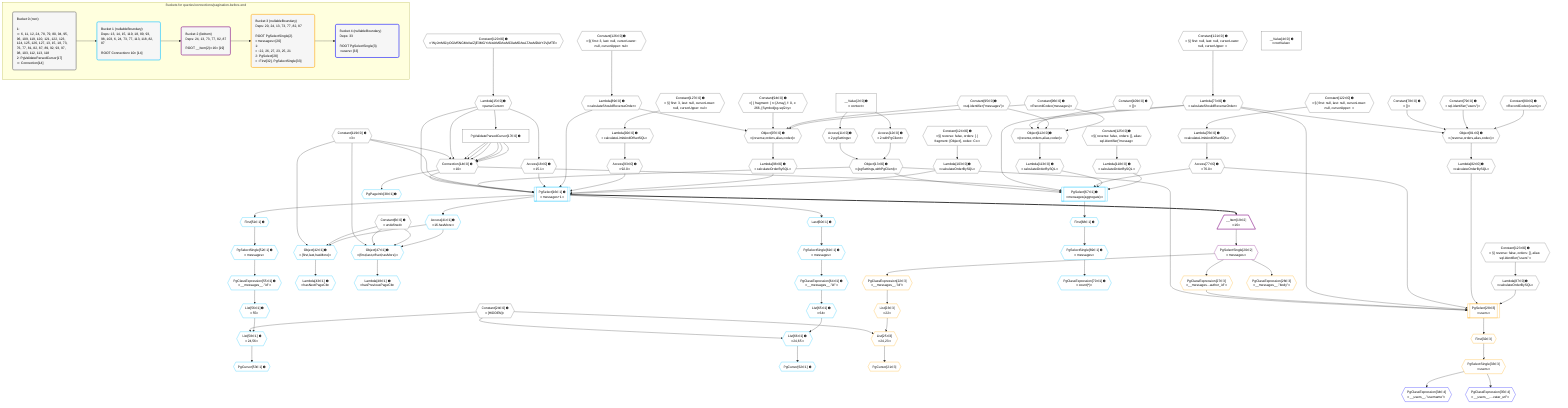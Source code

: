%%{init: {'themeVariables': { 'fontSize': '12px'}}}%%
graph TD
    classDef path fill:#eee,stroke:#000,color:#000
    classDef plan fill:#fff,stroke-width:1px,color:#000
    classDef itemplan fill:#fff,stroke-width:2px,color:#000
    classDef unbatchedplan fill:#dff,stroke-width:1px,color:#000
    classDef sideeffectplan fill:#fcc,stroke-width:2px,color:#000
    classDef bucket fill:#f6f6f6,color:#000,stroke-width:2px,text-align:left


    %% plan dependencies
    Connection14{{"Connection[14∈0] ➊<br />ᐸ10ᐳ"}}:::plan
    Constant119{{"Constant[119∈0] ➊<br />ᐸ3ᐳ"}}:::plan
    Lambda15{{"Lambda[15∈0] ➊<br />ᐸparseCursorᐳ"}}:::plan
    PgValidateParsedCursor17["PgValidateParsedCursor[17∈0] ➊"]:::plan
    Constant119 & Lambda15 & PgValidateParsedCursor17 & PgValidateParsedCursor17 & PgValidateParsedCursor17 & PgValidateParsedCursor17 & PgValidateParsedCursor17 & PgValidateParsedCursor17 --> Connection14
    Object81{{"Object[81∈0] ➊<br />ᐸ{reverse,orders,alias,codec}ᐳ"}}:::plan
    Lambda73{{"Lambda[73∈0] ➊<br />ᐸcalculateShouldReverseOrderᐳ"}}:::plan
    Constant78{{"Constant[78∈0] ➊<br />ᐸ[]ᐳ"}}:::plan
    Constant79{{"Constant[79∈0] ➊<br />ᐸsql.identifier(”users”)ᐳ"}}:::plan
    Constant80{{"Constant[80∈0] ➊<br />ᐸRecordCodec(users)ᐳ"}}:::plan
    Lambda73 & Constant78 & Constant79 & Constant80 --> Object81
    Object97{{"Object[97∈0] ➊<br />ᐸ{reverse,orders,alias,codec}ᐳ"}}:::plan
    Lambda89{{"Lambda[89∈0] ➊<br />ᐸcalculateShouldReverseOrderᐳ"}}:::plan
    Constant94{{"Constant[94∈0] ➊<br />ᐸ[ { fragment: { n: [Array], f: 0, c: 266, [Symbol(pg-sql2-tyᐳ"}}:::plan
    Constant95{{"Constant[95∈0] ➊<br />ᐸsql.identifier(”messages”)ᐳ"}}:::plan
    Constant96{{"Constant[96∈0] ➊<br />ᐸRecordCodec(messages)ᐳ"}}:::plan
    Lambda89 & Constant94 & Constant95 & Constant96 --> Object97
    Object112{{"Object[112∈0] ➊<br />ᐸ{reverse,orders,alias,codec}ᐳ"}}:::plan
    Constant109{{"Constant[109∈0] ➊<br />ᐸ[]ᐳ"}}:::plan
    Lambda73 & Constant109 & Constant95 & Constant96 --> Object112
    Object13{{"Object[13∈0] ➊<br />ᐸ{pgSettings,withPgClient}ᐳ"}}:::plan
    Access11{{"Access[11∈0] ➊<br />ᐸ2.pgSettingsᐳ"}}:::plan
    Access12{{"Access[12∈0] ➊<br />ᐸ2.withPgClientᐳ"}}:::plan
    Access11 & Access12 --> Object13
    __Value2["__Value[2∈0] ➊<br />ᐸcontextᐳ"]:::plan
    __Value2 --> Access11
    __Value2 --> Access12
    Constant120{{"Constant[120∈0] ➊<br />ᐸ'WyJmMGIyOGM5NGMxIiwiZjE3MGYxNzAtMDAwMC0wMDAwLTAwMDAtY2VjMTEᐳ"}}:::plan
    Constant120 --> Lambda15
    Lambda15 --> PgValidateParsedCursor17
    Access18{{"Access[18∈0] ➊<br />ᐸ15.1ᐳ"}}:::plan
    Lambda15 --> Access18
    Constant121{{"Constant[121∈0] ➊<br />ᐸ§{ first: null, last: null, cursorLower: null, cursorUpper: ᐳ"}}:::plan
    Constant121 --> Lambda73
    Lambda76{{"Lambda[76∈0] ➊<br />ᐸcalculateLimitAndOffsetSQLᐳ"}}:::plan
    Constant122{{"Constant[122∈0] ➊<br />ᐸ§{ first: null, last: null, cursorLower: null, cursorUpper: ᐳ"}}:::plan
    Constant122 --> Lambda76
    Access77{{"Access[77∈0] ➊<br />ᐸ76.0ᐳ"}}:::plan
    Lambda76 --> Access77
    Lambda82{{"Lambda[82∈0] ➊<br />ᐸcalculateOrderBySQLᐳ"}}:::plan
    Object81 --> Lambda82
    Lambda87{{"Lambda[87∈0] ➊<br />ᐸcalculateOrderBySQLᐳ"}}:::plan
    Constant123{{"Constant[123∈0] ➊<br />ᐸ§{ reverse: false, orders: [], alias: sql.identifier(”users”ᐳ"}}:::plan
    Constant123 --> Lambda87
    Constant126{{"Constant[126∈0] ➊<br />ᐸ§{ first: 3, last: null, cursorLower: null, cursorUpper: nulᐳ"}}:::plan
    Constant126 --> Lambda89
    Lambda92{{"Lambda[92∈0] ➊<br />ᐸcalculateLimitAndOffsetSQLᐳ"}}:::plan
    Constant127{{"Constant[127∈0] ➊<br />ᐸ§{ first: 3, last: null, cursorLower: null, cursorUpper: nulᐳ"}}:::plan
    Constant127 --> Lambda92
    Access93{{"Access[93∈0] ➊<br />ᐸ92.0ᐳ"}}:::plan
    Lambda92 --> Access93
    Lambda98{{"Lambda[98∈0] ➊<br />ᐸcalculateOrderBySQLᐳ"}}:::plan
    Object97 --> Lambda98
    Lambda103{{"Lambda[103∈0] ➊<br />ᐸcalculateOrderBySQLᐳ"}}:::plan
    Constant124{{"Constant[124∈0] ➊<br />ᐸ§{ reverse: false, orders: [ { fragment: [Object], codec: Coᐳ"}}:::plan
    Constant124 --> Lambda103
    Lambda113{{"Lambda[113∈0] ➊<br />ᐸcalculateOrderBySQLᐳ"}}:::plan
    Object112 --> Lambda113
    Lambda118{{"Lambda[118∈0] ➊<br />ᐸcalculateOrderBySQLᐳ"}}:::plan
    Constant125{{"Constant[125∈0] ➊<br />ᐸ§{ reverse: false, orders: [], alias: sql.identifier(”messagᐳ"}}:::plan
    Constant125 --> Lambda118
    __Value4["__Value[4∈0] ➊<br />ᐸrootValueᐳ"]:::plan
    Constant6{{"Constant[6∈0] ➊<br />ᐸundefinedᐳ"}}:::plan
    Constant24{{"Constant[24∈0] ➊<br />ᐸ[HIDDEN]ᐳ"}}:::plan
    PgSelect16[["PgSelect[16∈1] ➊<br />ᐸmessages+1ᐳ"]]:::plan
    Object13 & Connection14 & Lambda15 & Constant119 & Access18 & Lambda89 & Access93 & Lambda98 & Lambda103 --> PgSelect16
    PgSelect67[["PgSelect[67∈1] ➊<br />ᐸmessages(aggregate)ᐳ"]]:::plan
    Object13 & Connection14 & Lambda73 & Access77 & Lambda113 & Lambda118 --> PgSelect67
    Object47{{"Object[47∈1] ➊<br />ᐸ{first,last,offset,hasMore}ᐳ"}}:::plan
    Access41{{"Access[41∈1] ➊<br />ᐸ16.hasMoreᐳ"}}:::plan
    Constant119 & Constant6 & Constant6 & Access41 --> Object47
    Object42{{"Object[42∈1] ➊<br />ᐸ{first,last,hasMore}ᐳ"}}:::plan
    Constant119 & Constant6 & Access41 --> Object42
    List58{{"List[58∈1] ➊<br />ᐸ24,56ᐳ"}}:::plan
    List56{{"List[56∈1] ➊<br />ᐸ55ᐳ"}}:::plan
    Constant24 & List56 --> List58
    List66{{"List[66∈1] ➊<br />ᐸ24,65ᐳ"}}:::plan
    List65{{"List[65∈1] ➊<br />ᐸ64ᐳ"}}:::plan
    Constant24 & List65 --> List66
    PgPageInfo38{{"PgPageInfo[38∈1] ➊"}}:::plan
    Connection14 --> PgPageInfo38
    PgSelect16 --> Access41
    Lambda43{{"Lambda[43∈1] ➊<br />ᐸhasNextPageCbᐳ"}}:::plan
    Object42 --> Lambda43
    Lambda48{{"Lambda[48∈1] ➊<br />ᐸhasPreviousPageCbᐳ"}}:::plan
    Object47 --> Lambda48
    First51{{"First[51∈1] ➊"}}:::plan
    PgSelect16 --> First51
    PgSelectSingle52{{"PgSelectSingle[52∈1] ➊<br />ᐸmessagesᐳ"}}:::plan
    First51 --> PgSelectSingle52
    PgCursor53{{"PgCursor[53∈1] ➊"}}:::plan
    List58 --> PgCursor53
    PgClassExpression55{{"PgClassExpression[55∈1] ➊<br />ᐸ__messages__.”id”ᐳ"}}:::plan
    PgSelectSingle52 --> PgClassExpression55
    PgClassExpression55 --> List56
    Last60{{"Last[60∈1] ➊"}}:::plan
    PgSelect16 --> Last60
    PgSelectSingle61{{"PgSelectSingle[61∈1] ➊<br />ᐸmessagesᐳ"}}:::plan
    Last60 --> PgSelectSingle61
    PgCursor62{{"PgCursor[62∈1] ➊"}}:::plan
    List66 --> PgCursor62
    PgClassExpression64{{"PgClassExpression[64∈1] ➊<br />ᐸ__messages__.”id”ᐳ"}}:::plan
    PgSelectSingle61 --> PgClassExpression64
    PgClassExpression64 --> List65
    First68{{"First[68∈1] ➊"}}:::plan
    PgSelect67 --> First68
    PgSelectSingle69{{"PgSelectSingle[69∈1] ➊<br />ᐸmessagesᐳ"}}:::plan
    First68 --> PgSelectSingle69
    PgClassExpression70{{"PgClassExpression[70∈1] ➊<br />ᐸcount(*)ᐳ"}}:::plan
    PgSelectSingle69 --> PgClassExpression70
    __Item19[/"__Item[19∈2]<br />ᐸ16ᐳ"\]:::itemplan
    PgSelect16 ==> __Item19
    PgSelectSingle20{{"PgSelectSingle[20∈2]<br />ᐸmessagesᐳ"}}:::plan
    __Item19 --> PgSelectSingle20
    PgSelect28[["PgSelect[28∈3]<br />ᐸusersᐳ"]]:::plan
    PgClassExpression27{{"PgClassExpression[27∈3]<br />ᐸ__messages...author_id”ᐳ"}}:::plan
    Object13 & PgClassExpression27 & Lambda73 & Access77 & Lambda82 & Lambda87 --> PgSelect28
    List25{{"List[25∈3]<br />ᐸ24,23ᐳ"}}:::plan
    List23{{"List[23∈3]<br />ᐸ22ᐳ"}}:::plan
    Constant24 & List23 --> List25
    PgCursor21{{"PgCursor[21∈3]"}}:::plan
    List25 --> PgCursor21
    PgClassExpression22{{"PgClassExpression[22∈3]<br />ᐸ__messages__.”id”ᐳ"}}:::plan
    PgSelectSingle20 --> PgClassExpression22
    PgClassExpression22 --> List23
    PgClassExpression26{{"PgClassExpression[26∈3]<br />ᐸ__messages__.”body”ᐳ"}}:::plan
    PgSelectSingle20 --> PgClassExpression26
    PgSelectSingle20 --> PgClassExpression27
    First32{{"First[32∈3]"}}:::plan
    PgSelect28 --> First32
    PgSelectSingle33{{"PgSelectSingle[33∈3]<br />ᐸusersᐳ"}}:::plan
    First32 --> PgSelectSingle33
    PgClassExpression34{{"PgClassExpression[34∈4]<br />ᐸ__users__.”username”ᐳ"}}:::plan
    PgSelectSingle33 --> PgClassExpression34
    PgClassExpression35{{"PgClassExpression[35∈4]<br />ᐸ__users__....vatar_url”ᐳ"}}:::plan
    PgSelectSingle33 --> PgClassExpression35

    %% define steps

    subgraph "Buckets for queries/connections/pagination-before-end"
    Bucket0("Bucket 0 (root)<br /><br />1: <br />ᐳ: 6, 11, 12, 24, 78, 79, 80, 94, 95, 96, 109, 119, 120, 121, 122, 123, 124, 125, 126, 127, 13, 15, 18, 73, 76, 77, 81, 82, 87, 89, 92, 93, 97, 98, 103, 112, 113, 118<br />2: PgValidateParsedCursor[17]<br />ᐳ: Connection[14]"):::bucket
    classDef bucket0 stroke:#696969
    class Bucket0,__Value2,__Value4,Constant6,Access11,Access12,Object13,Connection14,Lambda15,PgValidateParsedCursor17,Access18,Constant24,Lambda73,Lambda76,Access77,Constant78,Constant79,Constant80,Object81,Lambda82,Lambda87,Lambda89,Lambda92,Access93,Constant94,Constant95,Constant96,Object97,Lambda98,Lambda103,Constant109,Object112,Lambda113,Lambda118,Constant119,Constant120,Constant121,Constant122,Constant123,Constant124,Constant125,Constant126,Constant127 bucket0
    Bucket1("Bucket 1 (nullableBoundary)<br />Deps: 13, 14, 15, 119, 18, 89, 93, 98, 103, 6, 24, 73, 77, 113, 118, 82, 87<br /><br />ROOT Connectionᐸ10ᐳ[14]"):::bucket
    classDef bucket1 stroke:#00bfff
    class Bucket1,PgSelect16,PgPageInfo38,Access41,Object42,Lambda43,Object47,Lambda48,First51,PgSelectSingle52,PgCursor53,PgClassExpression55,List56,List58,Last60,PgSelectSingle61,PgCursor62,PgClassExpression64,List65,List66,PgSelect67,First68,PgSelectSingle69,PgClassExpression70 bucket1
    Bucket2("Bucket 2 (listItem)<br />Deps: 24, 13, 73, 77, 82, 87<br /><br />ROOT __Item{2}ᐸ16ᐳ[19]"):::bucket
    classDef bucket2 stroke:#7f007f
    class Bucket2,__Item19,PgSelectSingle20 bucket2
    Bucket3("Bucket 3 (nullableBoundary)<br />Deps: 20, 24, 13, 73, 77, 82, 87<br /><br />ROOT PgSelectSingle{2}ᐸmessagesᐳ[20]<br />1: <br />ᐳ: 22, 26, 27, 23, 25, 21<br />2: PgSelect[28]<br />ᐳ: First[32], PgSelectSingle[33]"):::bucket
    classDef bucket3 stroke:#ffa500
    class Bucket3,PgCursor21,PgClassExpression22,List23,List25,PgClassExpression26,PgClassExpression27,PgSelect28,First32,PgSelectSingle33 bucket3
    Bucket4("Bucket 4 (nullableBoundary)<br />Deps: 33<br /><br />ROOT PgSelectSingle{3}ᐸusersᐳ[33]"):::bucket
    classDef bucket4 stroke:#0000ff
    class Bucket4,PgClassExpression34,PgClassExpression35 bucket4
    Bucket0 --> Bucket1
    Bucket1 --> Bucket2
    Bucket2 --> Bucket3
    Bucket3 --> Bucket4
    end